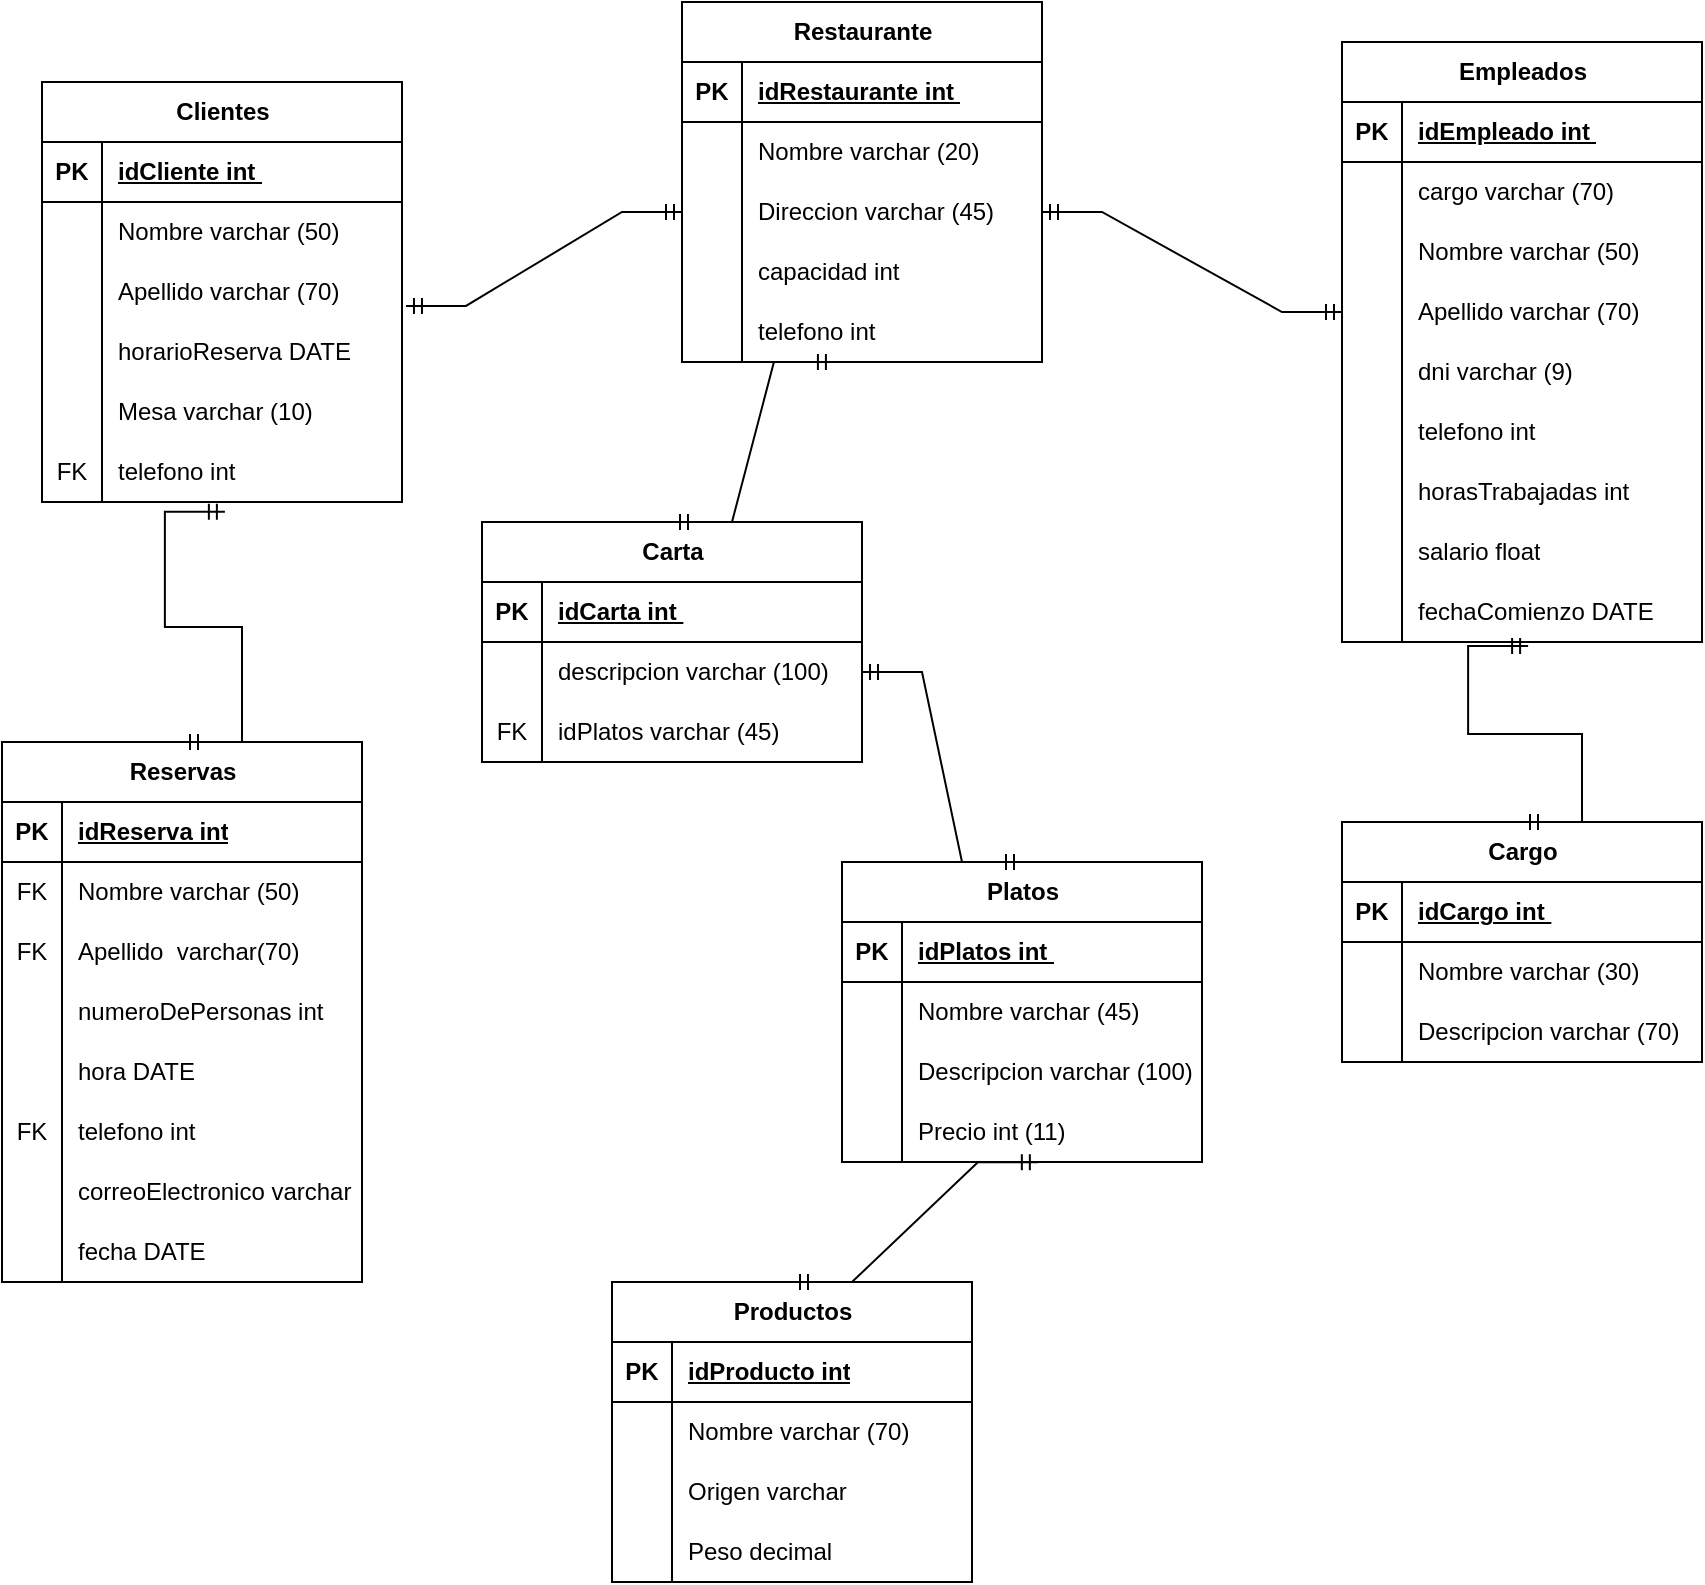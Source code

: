 <mxfile version="23.0.1" type="google">
  <diagram id="R2lEEEUBdFMjLlhIrx00" name="Page-1">
    <mxGraphModel grid="1" page="1" gridSize="10" guides="1" tooltips="1" connect="1" arrows="1" fold="1" pageScale="1" pageWidth="850" pageHeight="1100" math="0" shadow="0" extFonts="Permanent Marker^https://fonts.googleapis.com/css?family=Permanent+Marker">
      <root>
        <mxCell id="0" />
        <mxCell id="1" parent="0" />
        <mxCell id="8N1c4yktwvmHzB_Z6RVb-38" value="Clientes" style="shape=table;startSize=30;container=1;collapsible=1;childLayout=tableLayout;fixedRows=1;rowLines=0;fontStyle=1;align=center;resizeLast=1;html=1;verticalAlign=middle;spacingBottom=0;noLabel=0;expand=1;" vertex="1" parent="1">
          <mxGeometry x="50" y="50" width="180" height="210" as="geometry" />
        </mxCell>
        <mxCell id="8N1c4yktwvmHzB_Z6RVb-39" value="" style="shape=tableRow;horizontal=0;startSize=0;swimlaneHead=0;swimlaneBody=0;fillColor=none;collapsible=0;dropTarget=0;points=[[0,0.5],[1,0.5]];portConstraint=eastwest;top=0;left=0;right=0;bottom=1;" vertex="1" parent="8N1c4yktwvmHzB_Z6RVb-38">
          <mxGeometry y="30" width="180" height="30" as="geometry" />
        </mxCell>
        <mxCell id="8N1c4yktwvmHzB_Z6RVb-40" value="PK" style="shape=partialRectangle;connectable=0;fillColor=none;top=0;left=0;bottom=0;right=0;fontStyle=1;overflow=hidden;whiteSpace=wrap;html=1;" vertex="1" parent="8N1c4yktwvmHzB_Z6RVb-39">
          <mxGeometry width="30" height="30" as="geometry">
            <mxRectangle width="30" height="30" as="alternateBounds" />
          </mxGeometry>
        </mxCell>
        <mxCell id="8N1c4yktwvmHzB_Z6RVb-41" value="idCliente int&amp;nbsp;" style="shape=partialRectangle;connectable=0;fillColor=none;top=0;left=0;bottom=0;right=0;align=left;spacingLeft=6;fontStyle=5;overflow=hidden;whiteSpace=wrap;html=1;" vertex="1" parent="8N1c4yktwvmHzB_Z6RVb-39">
          <mxGeometry x="30" width="150" height="30" as="geometry">
            <mxRectangle width="150" height="30" as="alternateBounds" />
          </mxGeometry>
        </mxCell>
        <mxCell id="8N1c4yktwvmHzB_Z6RVb-42" value="" style="shape=tableRow;horizontal=0;startSize=0;swimlaneHead=0;swimlaneBody=0;fillColor=none;collapsible=0;dropTarget=0;points=[[0,0.5],[1,0.5]];portConstraint=eastwest;top=0;left=0;right=0;bottom=0;" vertex="1" parent="8N1c4yktwvmHzB_Z6RVb-38">
          <mxGeometry y="60" width="180" height="30" as="geometry" />
        </mxCell>
        <mxCell id="8N1c4yktwvmHzB_Z6RVb-43" value="" style="shape=partialRectangle;connectable=0;fillColor=none;top=0;left=0;bottom=0;right=0;editable=1;overflow=hidden;whiteSpace=wrap;html=1;" vertex="1" parent="8N1c4yktwvmHzB_Z6RVb-42">
          <mxGeometry width="30" height="30" as="geometry">
            <mxRectangle width="30" height="30" as="alternateBounds" />
          </mxGeometry>
        </mxCell>
        <mxCell id="8N1c4yktwvmHzB_Z6RVb-44" value="Nombre varchar (50)" style="shape=partialRectangle;connectable=0;fillColor=none;top=0;left=0;bottom=0;right=0;align=left;spacingLeft=6;overflow=hidden;whiteSpace=wrap;html=1;" vertex="1" parent="8N1c4yktwvmHzB_Z6RVb-42">
          <mxGeometry x="30" width="150" height="30" as="geometry">
            <mxRectangle width="150" height="30" as="alternateBounds" />
          </mxGeometry>
        </mxCell>
        <mxCell id="8N1c4yktwvmHzB_Z6RVb-45" value="" style="shape=tableRow;horizontal=0;startSize=0;swimlaneHead=0;swimlaneBody=0;fillColor=none;collapsible=0;dropTarget=0;points=[[0,0.5],[1,0.5]];portConstraint=eastwest;top=0;left=0;right=0;bottom=0;" vertex="1" parent="8N1c4yktwvmHzB_Z6RVb-38">
          <mxGeometry y="90" width="180" height="30" as="geometry" />
        </mxCell>
        <mxCell id="8N1c4yktwvmHzB_Z6RVb-46" value="" style="shape=partialRectangle;connectable=0;fillColor=none;top=0;left=0;bottom=0;right=0;editable=1;overflow=hidden;whiteSpace=wrap;html=1;" vertex="1" parent="8N1c4yktwvmHzB_Z6RVb-45">
          <mxGeometry width="30" height="30" as="geometry">
            <mxRectangle width="30" height="30" as="alternateBounds" />
          </mxGeometry>
        </mxCell>
        <mxCell id="8N1c4yktwvmHzB_Z6RVb-47" value="Apellido varchar (70)" style="shape=partialRectangle;connectable=0;fillColor=none;top=0;left=0;bottom=0;right=0;align=left;spacingLeft=6;overflow=hidden;whiteSpace=wrap;html=1;" vertex="1" parent="8N1c4yktwvmHzB_Z6RVb-45">
          <mxGeometry x="30" width="150" height="30" as="geometry">
            <mxRectangle width="150" height="30" as="alternateBounds" />
          </mxGeometry>
        </mxCell>
        <mxCell id="8N1c4yktwvmHzB_Z6RVb-48" value="" style="shape=tableRow;horizontal=0;startSize=0;swimlaneHead=0;swimlaneBody=0;fillColor=none;collapsible=0;dropTarget=0;points=[[0,0.5],[1,0.5]];portConstraint=eastwest;top=0;left=0;right=0;bottom=0;" vertex="1" parent="8N1c4yktwvmHzB_Z6RVb-38">
          <mxGeometry y="120" width="180" height="30" as="geometry" />
        </mxCell>
        <mxCell id="8N1c4yktwvmHzB_Z6RVb-49" value="" style="shape=partialRectangle;connectable=0;fillColor=none;top=0;left=0;bottom=0;right=0;editable=1;overflow=hidden;whiteSpace=wrap;html=1;" vertex="1" parent="8N1c4yktwvmHzB_Z6RVb-48">
          <mxGeometry width="30" height="30" as="geometry">
            <mxRectangle width="30" height="30" as="alternateBounds" />
          </mxGeometry>
        </mxCell>
        <mxCell id="8N1c4yktwvmHzB_Z6RVb-50" value="horarioReserva DATE" style="shape=partialRectangle;connectable=0;fillColor=none;top=0;left=0;bottom=0;right=0;align=left;spacingLeft=6;overflow=hidden;whiteSpace=wrap;html=1;" vertex="1" parent="8N1c4yktwvmHzB_Z6RVb-48">
          <mxGeometry x="30" width="150" height="30" as="geometry">
            <mxRectangle width="150" height="30" as="alternateBounds" />
          </mxGeometry>
        </mxCell>
        <mxCell id="8N1c4yktwvmHzB_Z6RVb-66" style="shape=tableRow;horizontal=0;startSize=0;swimlaneHead=0;swimlaneBody=0;fillColor=none;collapsible=0;dropTarget=0;points=[[0,0.5],[1,0.5]];portConstraint=eastwest;top=0;left=0;right=0;bottom=0;" vertex="1" parent="8N1c4yktwvmHzB_Z6RVb-38">
          <mxGeometry y="150" width="180" height="30" as="geometry" />
        </mxCell>
        <mxCell id="8N1c4yktwvmHzB_Z6RVb-67" style="shape=partialRectangle;connectable=0;fillColor=none;top=0;left=0;bottom=0;right=0;editable=1;overflow=hidden;whiteSpace=wrap;html=1;" vertex="1" parent="8N1c4yktwvmHzB_Z6RVb-66">
          <mxGeometry width="30" height="30" as="geometry">
            <mxRectangle width="30" height="30" as="alternateBounds" />
          </mxGeometry>
        </mxCell>
        <mxCell id="8N1c4yktwvmHzB_Z6RVb-68" value="Mesa varchar (10)" style="shape=partialRectangle;connectable=0;fillColor=none;top=0;left=0;bottom=0;right=0;align=left;spacingLeft=6;overflow=hidden;whiteSpace=wrap;html=1;" vertex="1" parent="8N1c4yktwvmHzB_Z6RVb-66">
          <mxGeometry x="30" width="150" height="30" as="geometry">
            <mxRectangle width="150" height="30" as="alternateBounds" />
          </mxGeometry>
        </mxCell>
        <mxCell id="q3j_Cx3OYOqQViEcY8_P-42" style="shape=tableRow;horizontal=0;startSize=0;swimlaneHead=0;swimlaneBody=0;fillColor=none;collapsible=0;dropTarget=0;points=[[0,0.5],[1,0.5]];portConstraint=eastwest;top=0;left=0;right=0;bottom=0;" vertex="1" parent="8N1c4yktwvmHzB_Z6RVb-38">
          <mxGeometry y="180" width="180" height="30" as="geometry" />
        </mxCell>
        <mxCell id="q3j_Cx3OYOqQViEcY8_P-43" value="FK" style="shape=partialRectangle;connectable=0;fillColor=none;top=0;left=0;bottom=0;right=0;editable=1;overflow=hidden;whiteSpace=wrap;html=1;" vertex="1" parent="q3j_Cx3OYOqQViEcY8_P-42">
          <mxGeometry width="30" height="30" as="geometry">
            <mxRectangle width="30" height="30" as="alternateBounds" />
          </mxGeometry>
        </mxCell>
        <mxCell id="q3j_Cx3OYOqQViEcY8_P-44" value="telefono int" style="shape=partialRectangle;connectable=0;fillColor=none;top=0;left=0;bottom=0;right=0;align=left;spacingLeft=6;overflow=hidden;whiteSpace=wrap;html=1;" vertex="1" parent="q3j_Cx3OYOqQViEcY8_P-42">
          <mxGeometry x="30" width="150" height="30" as="geometry">
            <mxRectangle width="150" height="30" as="alternateBounds" />
          </mxGeometry>
        </mxCell>
        <mxCell id="8N1c4yktwvmHzB_Z6RVb-72" value="Empleados" style="shape=table;startSize=30;container=1;collapsible=1;childLayout=tableLayout;fixedRows=1;rowLines=0;fontStyle=1;align=center;resizeLast=1;html=1;" vertex="1" parent="1">
          <mxGeometry x="700" y="30" width="180" height="300" as="geometry" />
        </mxCell>
        <mxCell id="8N1c4yktwvmHzB_Z6RVb-73" value="" style="shape=tableRow;horizontal=0;startSize=0;swimlaneHead=0;swimlaneBody=0;fillColor=none;collapsible=0;dropTarget=0;points=[[0,0.5],[1,0.5]];portConstraint=eastwest;top=0;left=0;right=0;bottom=1;" vertex="1" parent="8N1c4yktwvmHzB_Z6RVb-72">
          <mxGeometry y="30" width="180" height="30" as="geometry" />
        </mxCell>
        <mxCell id="8N1c4yktwvmHzB_Z6RVb-74" value="PK" style="shape=partialRectangle;connectable=0;fillColor=none;top=0;left=0;bottom=0;right=0;fontStyle=1;overflow=hidden;whiteSpace=wrap;html=1;" vertex="1" parent="8N1c4yktwvmHzB_Z6RVb-73">
          <mxGeometry width="30" height="30" as="geometry">
            <mxRectangle width="30" height="30" as="alternateBounds" />
          </mxGeometry>
        </mxCell>
        <mxCell id="8N1c4yktwvmHzB_Z6RVb-75" value="idEmpleado int&amp;nbsp;" style="shape=partialRectangle;connectable=0;fillColor=none;top=0;left=0;bottom=0;right=0;align=left;spacingLeft=6;fontStyle=5;overflow=hidden;whiteSpace=wrap;html=1;" vertex="1" parent="8N1c4yktwvmHzB_Z6RVb-73">
          <mxGeometry x="30" width="150" height="30" as="geometry">
            <mxRectangle width="150" height="30" as="alternateBounds" />
          </mxGeometry>
        </mxCell>
        <mxCell id="8N1c4yktwvmHzB_Z6RVb-76" value="" style="shape=tableRow;horizontal=0;startSize=0;swimlaneHead=0;swimlaneBody=0;fillColor=none;collapsible=0;dropTarget=0;points=[[0,0.5],[1,0.5]];portConstraint=eastwest;top=0;left=0;right=0;bottom=0;" vertex="1" parent="8N1c4yktwvmHzB_Z6RVb-72">
          <mxGeometry y="60" width="180" height="30" as="geometry" />
        </mxCell>
        <mxCell id="8N1c4yktwvmHzB_Z6RVb-77" value="" style="shape=partialRectangle;connectable=0;fillColor=none;top=0;left=0;bottom=0;right=0;editable=1;overflow=hidden;whiteSpace=wrap;html=1;" vertex="1" parent="8N1c4yktwvmHzB_Z6RVb-76">
          <mxGeometry width="30" height="30" as="geometry">
            <mxRectangle width="30" height="30" as="alternateBounds" />
          </mxGeometry>
        </mxCell>
        <mxCell id="8N1c4yktwvmHzB_Z6RVb-78" value="cargo varchar (70)&lt;span id=&quot;docs-internal-guid-7266e5ee-7fff-38ac-86e5-36cec888fdfe&quot;&gt;&lt;/span&gt;&lt;span id=&quot;docs-internal-guid-7266e5ee-7fff-38ac-86e5-36cec888fdfe&quot;&gt;&lt;/span&gt;&lt;span id=&quot;docs-internal-guid-7266e5ee-7fff-38ac-86e5-36cec888fdfe&quot;&gt;&lt;/span&gt;" style="shape=partialRectangle;connectable=0;fillColor=none;top=0;left=0;bottom=0;right=0;align=left;spacingLeft=6;overflow=hidden;whiteSpace=wrap;html=1;" vertex="1" parent="8N1c4yktwvmHzB_Z6RVb-76">
          <mxGeometry x="30" width="150" height="30" as="geometry">
            <mxRectangle width="150" height="30" as="alternateBounds" />
          </mxGeometry>
        </mxCell>
        <mxCell id="8N1c4yktwvmHzB_Z6RVb-79" value="" style="shape=tableRow;horizontal=0;startSize=0;swimlaneHead=0;swimlaneBody=0;fillColor=none;collapsible=0;dropTarget=0;points=[[0,0.5],[1,0.5]];portConstraint=eastwest;top=0;left=0;right=0;bottom=0;" vertex="1" parent="8N1c4yktwvmHzB_Z6RVb-72">
          <mxGeometry y="90" width="180" height="30" as="geometry" />
        </mxCell>
        <mxCell id="8N1c4yktwvmHzB_Z6RVb-80" value="" style="shape=partialRectangle;connectable=0;fillColor=none;top=0;left=0;bottom=0;right=0;editable=1;overflow=hidden;whiteSpace=wrap;html=1;" vertex="1" parent="8N1c4yktwvmHzB_Z6RVb-79">
          <mxGeometry width="30" height="30" as="geometry">
            <mxRectangle width="30" height="30" as="alternateBounds" />
          </mxGeometry>
        </mxCell>
        <mxCell id="8N1c4yktwvmHzB_Z6RVb-81" value="Nombre varchar (50)" style="shape=partialRectangle;connectable=0;fillColor=none;top=0;left=0;bottom=0;right=0;align=left;spacingLeft=6;overflow=hidden;whiteSpace=wrap;html=1;" vertex="1" parent="8N1c4yktwvmHzB_Z6RVb-79">
          <mxGeometry x="30" width="150" height="30" as="geometry">
            <mxRectangle width="150" height="30" as="alternateBounds" />
          </mxGeometry>
        </mxCell>
        <mxCell id="8N1c4yktwvmHzB_Z6RVb-82" value="" style="shape=tableRow;horizontal=0;startSize=0;swimlaneHead=0;swimlaneBody=0;fillColor=none;collapsible=0;dropTarget=0;points=[[0,0.5],[1,0.5]];portConstraint=eastwest;top=0;left=0;right=0;bottom=0;" vertex="1" parent="8N1c4yktwvmHzB_Z6RVb-72">
          <mxGeometry y="120" width="180" height="30" as="geometry" />
        </mxCell>
        <mxCell id="8N1c4yktwvmHzB_Z6RVb-83" value="" style="shape=partialRectangle;connectable=0;fillColor=none;top=0;left=0;bottom=0;right=0;editable=1;overflow=hidden;whiteSpace=wrap;html=1;" vertex="1" parent="8N1c4yktwvmHzB_Z6RVb-82">
          <mxGeometry width="30" height="30" as="geometry">
            <mxRectangle width="30" height="30" as="alternateBounds" />
          </mxGeometry>
        </mxCell>
        <mxCell id="8N1c4yktwvmHzB_Z6RVb-84" value="Apellido varchar (70)" style="shape=partialRectangle;connectable=0;fillColor=none;top=0;left=0;bottom=0;right=0;align=left;spacingLeft=6;overflow=hidden;whiteSpace=wrap;html=1;" vertex="1" parent="8N1c4yktwvmHzB_Z6RVb-82">
          <mxGeometry x="30" width="150" height="30" as="geometry">
            <mxRectangle width="150" height="30" as="alternateBounds" />
          </mxGeometry>
        </mxCell>
        <mxCell id="8N1c4yktwvmHzB_Z6RVb-91" style="shape=tableRow;horizontal=0;startSize=0;swimlaneHead=0;swimlaneBody=0;fillColor=none;collapsible=0;dropTarget=0;points=[[0,0.5],[1,0.5]];portConstraint=eastwest;top=0;left=0;right=0;bottom=0;" vertex="1" parent="8N1c4yktwvmHzB_Z6RVb-72">
          <mxGeometry y="150" width="180" height="30" as="geometry" />
        </mxCell>
        <mxCell id="8N1c4yktwvmHzB_Z6RVb-92" style="shape=partialRectangle;connectable=0;fillColor=none;top=0;left=0;bottom=0;right=0;editable=1;overflow=hidden;whiteSpace=wrap;html=1;" vertex="1" parent="8N1c4yktwvmHzB_Z6RVb-91">
          <mxGeometry width="30" height="30" as="geometry">
            <mxRectangle width="30" height="30" as="alternateBounds" />
          </mxGeometry>
        </mxCell>
        <mxCell id="8N1c4yktwvmHzB_Z6RVb-93" value="dni varchar (9)" style="shape=partialRectangle;connectable=0;fillColor=none;top=0;left=0;bottom=0;right=0;align=left;spacingLeft=6;overflow=hidden;whiteSpace=wrap;html=1;" vertex="1" parent="8N1c4yktwvmHzB_Z6RVb-91">
          <mxGeometry x="30" width="150" height="30" as="geometry">
            <mxRectangle width="150" height="30" as="alternateBounds" />
          </mxGeometry>
        </mxCell>
        <mxCell id="8N1c4yktwvmHzB_Z6RVb-88" style="shape=tableRow;horizontal=0;startSize=0;swimlaneHead=0;swimlaneBody=0;fillColor=none;collapsible=0;dropTarget=0;points=[[0,0.5],[1,0.5]];portConstraint=eastwest;top=0;left=0;right=0;bottom=0;" vertex="1" parent="8N1c4yktwvmHzB_Z6RVb-72">
          <mxGeometry y="180" width="180" height="30" as="geometry" />
        </mxCell>
        <mxCell id="8N1c4yktwvmHzB_Z6RVb-89" style="shape=partialRectangle;connectable=0;fillColor=none;top=0;left=0;bottom=0;right=0;editable=1;overflow=hidden;whiteSpace=wrap;html=1;" vertex="1" parent="8N1c4yktwvmHzB_Z6RVb-88">
          <mxGeometry width="30" height="30" as="geometry">
            <mxRectangle width="30" height="30" as="alternateBounds" />
          </mxGeometry>
        </mxCell>
        <mxCell id="8N1c4yktwvmHzB_Z6RVb-90" value="telefono int" style="shape=partialRectangle;connectable=0;fillColor=none;top=0;left=0;bottom=0;right=0;align=left;spacingLeft=6;overflow=hidden;whiteSpace=wrap;html=1;" vertex="1" parent="8N1c4yktwvmHzB_Z6RVb-88">
          <mxGeometry x="30" width="150" height="30" as="geometry">
            <mxRectangle width="150" height="30" as="alternateBounds" />
          </mxGeometry>
        </mxCell>
        <mxCell id="8N1c4yktwvmHzB_Z6RVb-85" style="shape=tableRow;horizontal=0;startSize=0;swimlaneHead=0;swimlaneBody=0;fillColor=none;collapsible=0;dropTarget=0;points=[[0,0.5],[1,0.5]];portConstraint=eastwest;top=0;left=0;right=0;bottom=0;" vertex="1" parent="8N1c4yktwvmHzB_Z6RVb-72">
          <mxGeometry y="210" width="180" height="30" as="geometry" />
        </mxCell>
        <mxCell id="8N1c4yktwvmHzB_Z6RVb-86" style="shape=partialRectangle;connectable=0;fillColor=none;top=0;left=0;bottom=0;right=0;editable=1;overflow=hidden;whiteSpace=wrap;html=1;" vertex="1" parent="8N1c4yktwvmHzB_Z6RVb-85">
          <mxGeometry width="30" height="30" as="geometry">
            <mxRectangle width="30" height="30" as="alternateBounds" />
          </mxGeometry>
        </mxCell>
        <mxCell id="8N1c4yktwvmHzB_Z6RVb-87" value="horasTrabajadas int" style="shape=partialRectangle;connectable=0;fillColor=none;top=0;left=0;bottom=0;right=0;align=left;spacingLeft=6;overflow=hidden;whiteSpace=wrap;html=1;" vertex="1" parent="8N1c4yktwvmHzB_Z6RVb-85">
          <mxGeometry x="30" width="150" height="30" as="geometry">
            <mxRectangle width="150" height="30" as="alternateBounds" />
          </mxGeometry>
        </mxCell>
        <mxCell id="8N1c4yktwvmHzB_Z6RVb-100" style="shape=tableRow;horizontal=0;startSize=0;swimlaneHead=0;swimlaneBody=0;fillColor=none;collapsible=0;dropTarget=0;points=[[0,0.5],[1,0.5]];portConstraint=eastwest;top=0;left=0;right=0;bottom=0;" vertex="1" parent="8N1c4yktwvmHzB_Z6RVb-72">
          <mxGeometry y="240" width="180" height="30" as="geometry" />
        </mxCell>
        <mxCell id="8N1c4yktwvmHzB_Z6RVb-101" style="shape=partialRectangle;connectable=0;fillColor=none;top=0;left=0;bottom=0;right=0;editable=1;overflow=hidden;whiteSpace=wrap;html=1;" vertex="1" parent="8N1c4yktwvmHzB_Z6RVb-100">
          <mxGeometry width="30" height="30" as="geometry">
            <mxRectangle width="30" height="30" as="alternateBounds" />
          </mxGeometry>
        </mxCell>
        <mxCell id="8N1c4yktwvmHzB_Z6RVb-102" value="salario float" style="shape=partialRectangle;connectable=0;fillColor=none;top=0;left=0;bottom=0;right=0;align=left;spacingLeft=6;overflow=hidden;whiteSpace=wrap;html=1;" vertex="1" parent="8N1c4yktwvmHzB_Z6RVb-100">
          <mxGeometry x="30" width="150" height="30" as="geometry">
            <mxRectangle width="150" height="30" as="alternateBounds" />
          </mxGeometry>
        </mxCell>
        <mxCell id="8N1c4yktwvmHzB_Z6RVb-97" style="shape=tableRow;horizontal=0;startSize=0;swimlaneHead=0;swimlaneBody=0;fillColor=none;collapsible=0;dropTarget=0;points=[[0,0.5],[1,0.5]];portConstraint=eastwest;top=0;left=0;right=0;bottom=0;" vertex="1" parent="8N1c4yktwvmHzB_Z6RVb-72">
          <mxGeometry y="270" width="180" height="30" as="geometry" />
        </mxCell>
        <mxCell id="8N1c4yktwvmHzB_Z6RVb-98" style="shape=partialRectangle;connectable=0;fillColor=none;top=0;left=0;bottom=0;right=0;editable=1;overflow=hidden;whiteSpace=wrap;html=1;" vertex="1" parent="8N1c4yktwvmHzB_Z6RVb-97">
          <mxGeometry width="30" height="30" as="geometry">
            <mxRectangle width="30" height="30" as="alternateBounds" />
          </mxGeometry>
        </mxCell>
        <mxCell id="8N1c4yktwvmHzB_Z6RVb-99" value="fechaComienzo DATE" style="shape=partialRectangle;connectable=0;fillColor=none;top=0;left=0;bottom=0;right=0;align=left;spacingLeft=6;overflow=hidden;whiteSpace=wrap;html=1;" vertex="1" parent="8N1c4yktwvmHzB_Z6RVb-97">
          <mxGeometry x="30" width="150" height="30" as="geometry">
            <mxRectangle width="150" height="30" as="alternateBounds" />
          </mxGeometry>
        </mxCell>
        <mxCell id="8N1c4yktwvmHzB_Z6RVb-103" value="Restaurante" style="shape=table;startSize=30;container=1;collapsible=1;childLayout=tableLayout;fixedRows=1;rowLines=0;fontStyle=1;align=center;resizeLast=1;html=1;" vertex="1" parent="1">
          <mxGeometry x="370" y="10" width="180" height="180" as="geometry" />
        </mxCell>
        <mxCell id="8N1c4yktwvmHzB_Z6RVb-104" value="" style="shape=tableRow;horizontal=0;startSize=0;swimlaneHead=0;swimlaneBody=0;fillColor=none;collapsible=0;dropTarget=0;points=[[0,0.5],[1,0.5]];portConstraint=eastwest;top=0;left=0;right=0;bottom=1;" vertex="1" parent="8N1c4yktwvmHzB_Z6RVb-103">
          <mxGeometry y="30" width="180" height="30" as="geometry" />
        </mxCell>
        <mxCell id="8N1c4yktwvmHzB_Z6RVb-105" value="PK" style="shape=partialRectangle;connectable=0;fillColor=none;top=0;left=0;bottom=0;right=0;fontStyle=1;overflow=hidden;whiteSpace=wrap;html=1;" vertex="1" parent="8N1c4yktwvmHzB_Z6RVb-104">
          <mxGeometry width="30" height="30" as="geometry">
            <mxRectangle width="30" height="30" as="alternateBounds" />
          </mxGeometry>
        </mxCell>
        <mxCell id="8N1c4yktwvmHzB_Z6RVb-106" value="idRestaurante int&amp;nbsp;" style="shape=partialRectangle;connectable=0;fillColor=none;top=0;left=0;bottom=0;right=0;align=left;spacingLeft=6;fontStyle=5;overflow=hidden;whiteSpace=wrap;html=1;" vertex="1" parent="8N1c4yktwvmHzB_Z6RVb-104">
          <mxGeometry x="30" width="150" height="30" as="geometry">
            <mxRectangle width="150" height="30" as="alternateBounds" />
          </mxGeometry>
        </mxCell>
        <mxCell id="8N1c4yktwvmHzB_Z6RVb-107" value="" style="shape=tableRow;horizontal=0;startSize=0;swimlaneHead=0;swimlaneBody=0;fillColor=none;collapsible=0;dropTarget=0;points=[[0,0.5],[1,0.5]];portConstraint=eastwest;top=0;left=0;right=0;bottom=0;" vertex="1" parent="8N1c4yktwvmHzB_Z6RVb-103">
          <mxGeometry y="60" width="180" height="30" as="geometry" />
        </mxCell>
        <mxCell id="8N1c4yktwvmHzB_Z6RVb-108" value="" style="shape=partialRectangle;connectable=0;fillColor=none;top=0;left=0;bottom=0;right=0;editable=1;overflow=hidden;whiteSpace=wrap;html=1;" vertex="1" parent="8N1c4yktwvmHzB_Z6RVb-107">
          <mxGeometry width="30" height="30" as="geometry">
            <mxRectangle width="30" height="30" as="alternateBounds" />
          </mxGeometry>
        </mxCell>
        <mxCell id="8N1c4yktwvmHzB_Z6RVb-109" value="Nombre varchar (20)" style="shape=partialRectangle;connectable=0;fillColor=none;top=0;left=0;bottom=0;right=0;align=left;spacingLeft=6;overflow=hidden;whiteSpace=wrap;html=1;" vertex="1" parent="8N1c4yktwvmHzB_Z6RVb-107">
          <mxGeometry x="30" width="150" height="30" as="geometry">
            <mxRectangle width="150" height="30" as="alternateBounds" />
          </mxGeometry>
        </mxCell>
        <mxCell id="8N1c4yktwvmHzB_Z6RVb-110" value="" style="shape=tableRow;horizontal=0;startSize=0;swimlaneHead=0;swimlaneBody=0;fillColor=none;collapsible=0;dropTarget=0;points=[[0,0.5],[1,0.5]];portConstraint=eastwest;top=0;left=0;right=0;bottom=0;" vertex="1" parent="8N1c4yktwvmHzB_Z6RVb-103">
          <mxGeometry y="90" width="180" height="30" as="geometry" />
        </mxCell>
        <mxCell id="8N1c4yktwvmHzB_Z6RVb-111" value="" style="shape=partialRectangle;connectable=0;fillColor=none;top=0;left=0;bottom=0;right=0;editable=1;overflow=hidden;whiteSpace=wrap;html=1;" vertex="1" parent="8N1c4yktwvmHzB_Z6RVb-110">
          <mxGeometry width="30" height="30" as="geometry">
            <mxRectangle width="30" height="30" as="alternateBounds" />
          </mxGeometry>
        </mxCell>
        <mxCell id="8N1c4yktwvmHzB_Z6RVb-112" value="Direccion varchar (45)" style="shape=partialRectangle;connectable=0;fillColor=none;top=0;left=0;bottom=0;right=0;align=left;spacingLeft=6;overflow=hidden;whiteSpace=wrap;html=1;" vertex="1" parent="8N1c4yktwvmHzB_Z6RVb-110">
          <mxGeometry x="30" width="150" height="30" as="geometry">
            <mxRectangle width="150" height="30" as="alternateBounds" />
          </mxGeometry>
        </mxCell>
        <mxCell id="8N1c4yktwvmHzB_Z6RVb-113" value="" style="shape=tableRow;horizontal=0;startSize=0;swimlaneHead=0;swimlaneBody=0;fillColor=none;collapsible=0;dropTarget=0;points=[[0,0.5],[1,0.5]];portConstraint=eastwest;top=0;left=0;right=0;bottom=0;" vertex="1" parent="8N1c4yktwvmHzB_Z6RVb-103">
          <mxGeometry y="120" width="180" height="30" as="geometry" />
        </mxCell>
        <mxCell id="8N1c4yktwvmHzB_Z6RVb-114" value="" style="shape=partialRectangle;connectable=0;fillColor=none;top=0;left=0;bottom=0;right=0;editable=1;overflow=hidden;whiteSpace=wrap;html=1;" vertex="1" parent="8N1c4yktwvmHzB_Z6RVb-113">
          <mxGeometry width="30" height="30" as="geometry">
            <mxRectangle width="30" height="30" as="alternateBounds" />
          </mxGeometry>
        </mxCell>
        <mxCell id="8N1c4yktwvmHzB_Z6RVb-115" value="capacidad int" style="shape=partialRectangle;connectable=0;fillColor=none;top=0;left=0;bottom=0;right=0;align=left;spacingLeft=6;overflow=hidden;whiteSpace=wrap;html=1;" vertex="1" parent="8N1c4yktwvmHzB_Z6RVb-113">
          <mxGeometry x="30" width="150" height="30" as="geometry">
            <mxRectangle width="150" height="30" as="alternateBounds" />
          </mxGeometry>
        </mxCell>
        <mxCell id="8N1c4yktwvmHzB_Z6RVb-116" style="shape=tableRow;horizontal=0;startSize=0;swimlaneHead=0;swimlaneBody=0;fillColor=none;collapsible=0;dropTarget=0;points=[[0,0.5],[1,0.5]];portConstraint=eastwest;top=0;left=0;right=0;bottom=0;" vertex="1" parent="8N1c4yktwvmHzB_Z6RVb-103">
          <mxGeometry y="150" width="180" height="30" as="geometry" />
        </mxCell>
        <mxCell id="8N1c4yktwvmHzB_Z6RVb-117" style="shape=partialRectangle;connectable=0;fillColor=none;top=0;left=0;bottom=0;right=0;editable=1;overflow=hidden;whiteSpace=wrap;html=1;" vertex="1" parent="8N1c4yktwvmHzB_Z6RVb-116">
          <mxGeometry width="30" height="30" as="geometry">
            <mxRectangle width="30" height="30" as="alternateBounds" />
          </mxGeometry>
        </mxCell>
        <mxCell id="8N1c4yktwvmHzB_Z6RVb-118" value="telefono int" style="shape=partialRectangle;connectable=0;fillColor=none;top=0;left=0;bottom=0;right=0;align=left;spacingLeft=6;overflow=hidden;whiteSpace=wrap;html=1;" vertex="1" parent="8N1c4yktwvmHzB_Z6RVb-116">
          <mxGeometry x="30" width="150" height="30" as="geometry">
            <mxRectangle width="150" height="30" as="alternateBounds" />
          </mxGeometry>
        </mxCell>
        <mxCell id="8N1c4yktwvmHzB_Z6RVb-119" value="Cargo" style="shape=table;startSize=30;container=1;collapsible=1;childLayout=tableLayout;fixedRows=1;rowLines=0;fontStyle=1;align=center;resizeLast=1;html=1;" vertex="1" parent="1">
          <mxGeometry x="700" y="420" width="180" height="120" as="geometry" />
        </mxCell>
        <mxCell id="8N1c4yktwvmHzB_Z6RVb-120" value="" style="shape=tableRow;horizontal=0;startSize=0;swimlaneHead=0;swimlaneBody=0;fillColor=none;collapsible=0;dropTarget=0;points=[[0,0.5],[1,0.5]];portConstraint=eastwest;top=0;left=0;right=0;bottom=1;" vertex="1" parent="8N1c4yktwvmHzB_Z6RVb-119">
          <mxGeometry y="30" width="180" height="30" as="geometry" />
        </mxCell>
        <mxCell id="8N1c4yktwvmHzB_Z6RVb-121" value="PK" style="shape=partialRectangle;connectable=0;fillColor=none;top=0;left=0;bottom=0;right=0;fontStyle=1;overflow=hidden;whiteSpace=wrap;html=1;" vertex="1" parent="8N1c4yktwvmHzB_Z6RVb-120">
          <mxGeometry width="30" height="30" as="geometry">
            <mxRectangle width="30" height="30" as="alternateBounds" />
          </mxGeometry>
        </mxCell>
        <mxCell id="8N1c4yktwvmHzB_Z6RVb-122" value="idCargo int&amp;nbsp;" style="shape=partialRectangle;connectable=0;fillColor=none;top=0;left=0;bottom=0;right=0;align=left;spacingLeft=6;fontStyle=5;overflow=hidden;whiteSpace=wrap;html=1;" vertex="1" parent="8N1c4yktwvmHzB_Z6RVb-120">
          <mxGeometry x="30" width="150" height="30" as="geometry">
            <mxRectangle width="150" height="30" as="alternateBounds" />
          </mxGeometry>
        </mxCell>
        <mxCell id="8N1c4yktwvmHzB_Z6RVb-123" value="" style="shape=tableRow;horizontal=0;startSize=0;swimlaneHead=0;swimlaneBody=0;fillColor=none;collapsible=0;dropTarget=0;points=[[0,0.5],[1,0.5]];portConstraint=eastwest;top=0;left=0;right=0;bottom=0;" vertex="1" parent="8N1c4yktwvmHzB_Z6RVb-119">
          <mxGeometry y="60" width="180" height="30" as="geometry" />
        </mxCell>
        <mxCell id="8N1c4yktwvmHzB_Z6RVb-124" value="" style="shape=partialRectangle;connectable=0;fillColor=none;top=0;left=0;bottom=0;right=0;editable=1;overflow=hidden;whiteSpace=wrap;html=1;" vertex="1" parent="8N1c4yktwvmHzB_Z6RVb-123">
          <mxGeometry width="30" height="30" as="geometry">
            <mxRectangle width="30" height="30" as="alternateBounds" />
          </mxGeometry>
        </mxCell>
        <mxCell id="8N1c4yktwvmHzB_Z6RVb-125" value="Nombre varchar (30)" style="shape=partialRectangle;connectable=0;fillColor=none;top=0;left=0;bottom=0;right=0;align=left;spacingLeft=6;overflow=hidden;whiteSpace=wrap;html=1;" vertex="1" parent="8N1c4yktwvmHzB_Z6RVb-123">
          <mxGeometry x="30" width="150" height="30" as="geometry">
            <mxRectangle width="150" height="30" as="alternateBounds" />
          </mxGeometry>
        </mxCell>
        <mxCell id="8N1c4yktwvmHzB_Z6RVb-126" value="" style="shape=tableRow;horizontal=0;startSize=0;swimlaneHead=0;swimlaneBody=0;fillColor=none;collapsible=0;dropTarget=0;points=[[0,0.5],[1,0.5]];portConstraint=eastwest;top=0;left=0;right=0;bottom=0;" vertex="1" parent="8N1c4yktwvmHzB_Z6RVb-119">
          <mxGeometry y="90" width="180" height="30" as="geometry" />
        </mxCell>
        <mxCell id="8N1c4yktwvmHzB_Z6RVb-127" value="" style="shape=partialRectangle;connectable=0;fillColor=none;top=0;left=0;bottom=0;right=0;editable=1;overflow=hidden;whiteSpace=wrap;html=1;" vertex="1" parent="8N1c4yktwvmHzB_Z6RVb-126">
          <mxGeometry width="30" height="30" as="geometry">
            <mxRectangle width="30" height="30" as="alternateBounds" />
          </mxGeometry>
        </mxCell>
        <mxCell id="8N1c4yktwvmHzB_Z6RVb-128" value="Descripcion varchar (70)" style="shape=partialRectangle;connectable=0;fillColor=none;top=0;left=0;bottom=0;right=0;align=left;spacingLeft=6;overflow=hidden;whiteSpace=wrap;html=1;" vertex="1" parent="8N1c4yktwvmHzB_Z6RVb-126">
          <mxGeometry x="30" width="150" height="30" as="geometry">
            <mxRectangle width="150" height="30" as="alternateBounds" />
          </mxGeometry>
        </mxCell>
        <mxCell id="8N1c4yktwvmHzB_Z6RVb-132" value="Platos" style="shape=table;startSize=30;container=1;collapsible=1;childLayout=tableLayout;fixedRows=1;rowLines=0;fontStyle=1;align=center;resizeLast=1;html=1;" vertex="1" parent="1">
          <mxGeometry x="450" y="440" width="180" height="150" as="geometry" />
        </mxCell>
        <mxCell id="8N1c4yktwvmHzB_Z6RVb-133" value="" style="shape=tableRow;horizontal=0;startSize=0;swimlaneHead=0;swimlaneBody=0;fillColor=none;collapsible=0;dropTarget=0;points=[[0,0.5],[1,0.5]];portConstraint=eastwest;top=0;left=0;right=0;bottom=1;" vertex="1" parent="8N1c4yktwvmHzB_Z6RVb-132">
          <mxGeometry y="30" width="180" height="30" as="geometry" />
        </mxCell>
        <mxCell id="8N1c4yktwvmHzB_Z6RVb-134" value="PK" style="shape=partialRectangle;connectable=0;fillColor=none;top=0;left=0;bottom=0;right=0;fontStyle=1;overflow=hidden;whiteSpace=wrap;html=1;" vertex="1" parent="8N1c4yktwvmHzB_Z6RVb-133">
          <mxGeometry width="30" height="30" as="geometry">
            <mxRectangle width="30" height="30" as="alternateBounds" />
          </mxGeometry>
        </mxCell>
        <mxCell id="8N1c4yktwvmHzB_Z6RVb-135" value="idPlatos int&amp;nbsp;" style="shape=partialRectangle;connectable=0;fillColor=none;top=0;left=0;bottom=0;right=0;align=left;spacingLeft=6;fontStyle=5;overflow=hidden;whiteSpace=wrap;html=1;" vertex="1" parent="8N1c4yktwvmHzB_Z6RVb-133">
          <mxGeometry x="30" width="150" height="30" as="geometry">
            <mxRectangle width="150" height="30" as="alternateBounds" />
          </mxGeometry>
        </mxCell>
        <mxCell id="8N1c4yktwvmHzB_Z6RVb-136" value="" style="shape=tableRow;horizontal=0;startSize=0;swimlaneHead=0;swimlaneBody=0;fillColor=none;collapsible=0;dropTarget=0;points=[[0,0.5],[1,0.5]];portConstraint=eastwest;top=0;left=0;right=0;bottom=0;" vertex="1" parent="8N1c4yktwvmHzB_Z6RVb-132">
          <mxGeometry y="60" width="180" height="30" as="geometry" />
        </mxCell>
        <mxCell id="8N1c4yktwvmHzB_Z6RVb-137" value="" style="shape=partialRectangle;connectable=0;fillColor=none;top=0;left=0;bottom=0;right=0;editable=1;overflow=hidden;whiteSpace=wrap;html=1;" vertex="1" parent="8N1c4yktwvmHzB_Z6RVb-136">
          <mxGeometry width="30" height="30" as="geometry">
            <mxRectangle width="30" height="30" as="alternateBounds" />
          </mxGeometry>
        </mxCell>
        <mxCell id="8N1c4yktwvmHzB_Z6RVb-138" value="Nombre varchar (45)" style="shape=partialRectangle;connectable=0;fillColor=none;top=0;left=0;bottom=0;right=0;align=left;spacingLeft=6;overflow=hidden;whiteSpace=wrap;html=1;" vertex="1" parent="8N1c4yktwvmHzB_Z6RVb-136">
          <mxGeometry x="30" width="150" height="30" as="geometry">
            <mxRectangle width="150" height="30" as="alternateBounds" />
          </mxGeometry>
        </mxCell>
        <mxCell id="8N1c4yktwvmHzB_Z6RVb-139" value="" style="shape=tableRow;horizontal=0;startSize=0;swimlaneHead=0;swimlaneBody=0;fillColor=none;collapsible=0;dropTarget=0;points=[[0,0.5],[1,0.5]];portConstraint=eastwest;top=0;left=0;right=0;bottom=0;" vertex="1" parent="8N1c4yktwvmHzB_Z6RVb-132">
          <mxGeometry y="90" width="180" height="30" as="geometry" />
        </mxCell>
        <mxCell id="8N1c4yktwvmHzB_Z6RVb-140" value="" style="shape=partialRectangle;connectable=0;fillColor=none;top=0;left=0;bottom=0;right=0;editable=1;overflow=hidden;whiteSpace=wrap;html=1;" vertex="1" parent="8N1c4yktwvmHzB_Z6RVb-139">
          <mxGeometry width="30" height="30" as="geometry">
            <mxRectangle width="30" height="30" as="alternateBounds" />
          </mxGeometry>
        </mxCell>
        <mxCell id="8N1c4yktwvmHzB_Z6RVb-141" value="Descripcion varchar (100)" style="shape=partialRectangle;connectable=0;fillColor=none;top=0;left=0;bottom=0;right=0;align=left;spacingLeft=6;overflow=hidden;whiteSpace=wrap;html=1;" vertex="1" parent="8N1c4yktwvmHzB_Z6RVb-139">
          <mxGeometry x="30" width="150" height="30" as="geometry">
            <mxRectangle width="150" height="30" as="alternateBounds" />
          </mxGeometry>
        </mxCell>
        <mxCell id="8N1c4yktwvmHzB_Z6RVb-142" value="" style="shape=tableRow;horizontal=0;startSize=0;swimlaneHead=0;swimlaneBody=0;fillColor=none;collapsible=0;dropTarget=0;points=[[0,0.5],[1,0.5]];portConstraint=eastwest;top=0;left=0;right=0;bottom=0;" vertex="1" parent="8N1c4yktwvmHzB_Z6RVb-132">
          <mxGeometry y="120" width="180" height="30" as="geometry" />
        </mxCell>
        <mxCell id="8N1c4yktwvmHzB_Z6RVb-143" value="" style="shape=partialRectangle;connectable=0;fillColor=none;top=0;left=0;bottom=0;right=0;editable=1;overflow=hidden;whiteSpace=wrap;html=1;" vertex="1" parent="8N1c4yktwvmHzB_Z6RVb-142">
          <mxGeometry width="30" height="30" as="geometry">
            <mxRectangle width="30" height="30" as="alternateBounds" />
          </mxGeometry>
        </mxCell>
        <mxCell id="8N1c4yktwvmHzB_Z6RVb-144" value="Precio int (11)" style="shape=partialRectangle;connectable=0;fillColor=none;top=0;left=0;bottom=0;right=0;align=left;spacingLeft=6;overflow=hidden;whiteSpace=wrap;html=1;" vertex="1" parent="8N1c4yktwvmHzB_Z6RVb-142">
          <mxGeometry x="30" width="150" height="30" as="geometry">
            <mxRectangle width="150" height="30" as="alternateBounds" />
          </mxGeometry>
        </mxCell>
        <mxCell id="8N1c4yktwvmHzB_Z6RVb-145" value="Carta" style="shape=table;startSize=30;container=1;collapsible=1;childLayout=tableLayout;fixedRows=1;rowLines=0;fontStyle=1;align=center;resizeLast=1;html=1;" vertex="1" parent="1">
          <mxGeometry x="270" y="270" width="190" height="120" as="geometry" />
        </mxCell>
        <mxCell id="8N1c4yktwvmHzB_Z6RVb-146" value="" style="shape=tableRow;horizontal=0;startSize=0;swimlaneHead=0;swimlaneBody=0;fillColor=none;collapsible=0;dropTarget=0;points=[[0,0.5],[1,0.5]];portConstraint=eastwest;top=0;left=0;right=0;bottom=1;" vertex="1" parent="8N1c4yktwvmHzB_Z6RVb-145">
          <mxGeometry y="30" width="190" height="30" as="geometry" />
        </mxCell>
        <mxCell id="8N1c4yktwvmHzB_Z6RVb-147" value="PK" style="shape=partialRectangle;connectable=0;fillColor=none;top=0;left=0;bottom=0;right=0;fontStyle=1;overflow=hidden;whiteSpace=wrap;html=1;" vertex="1" parent="8N1c4yktwvmHzB_Z6RVb-146">
          <mxGeometry width="30" height="30" as="geometry">
            <mxRectangle width="30" height="30" as="alternateBounds" />
          </mxGeometry>
        </mxCell>
        <mxCell id="8N1c4yktwvmHzB_Z6RVb-148" value="idCarta int&amp;nbsp;" style="shape=partialRectangle;connectable=0;fillColor=none;top=0;left=0;bottom=0;right=0;align=left;spacingLeft=6;fontStyle=5;overflow=hidden;whiteSpace=wrap;html=1;" vertex="1" parent="8N1c4yktwvmHzB_Z6RVb-146">
          <mxGeometry x="30" width="160" height="30" as="geometry">
            <mxRectangle width="160" height="30" as="alternateBounds" />
          </mxGeometry>
        </mxCell>
        <mxCell id="8N1c4yktwvmHzB_Z6RVb-149" value="" style="shape=tableRow;horizontal=0;startSize=0;swimlaneHead=0;swimlaneBody=0;fillColor=none;collapsible=0;dropTarget=0;points=[[0,0.5],[1,0.5]];portConstraint=eastwest;top=0;left=0;right=0;bottom=0;" vertex="1" parent="8N1c4yktwvmHzB_Z6RVb-145">
          <mxGeometry y="60" width="190" height="30" as="geometry" />
        </mxCell>
        <mxCell id="8N1c4yktwvmHzB_Z6RVb-150" value="" style="shape=partialRectangle;connectable=0;fillColor=none;top=0;left=0;bottom=0;right=0;editable=1;overflow=hidden;whiteSpace=wrap;html=1;" vertex="1" parent="8N1c4yktwvmHzB_Z6RVb-149">
          <mxGeometry width="30" height="30" as="geometry">
            <mxRectangle width="30" height="30" as="alternateBounds" />
          </mxGeometry>
        </mxCell>
        <mxCell id="8N1c4yktwvmHzB_Z6RVb-151" value="descripcion varchar (100)" style="shape=partialRectangle;connectable=0;fillColor=none;top=0;left=0;bottom=0;right=0;align=left;spacingLeft=6;overflow=hidden;whiteSpace=wrap;html=1;" vertex="1" parent="8N1c4yktwvmHzB_Z6RVb-149">
          <mxGeometry x="30" width="160" height="30" as="geometry">
            <mxRectangle width="160" height="30" as="alternateBounds" />
          </mxGeometry>
        </mxCell>
        <mxCell id="8N1c4yktwvmHzB_Z6RVb-152" value="" style="shape=tableRow;horizontal=0;startSize=0;swimlaneHead=0;swimlaneBody=0;fillColor=none;collapsible=0;dropTarget=0;points=[[0,0.5],[1,0.5]];portConstraint=eastwest;top=0;left=0;right=0;bottom=0;" vertex="1" parent="8N1c4yktwvmHzB_Z6RVb-145">
          <mxGeometry y="90" width="190" height="30" as="geometry" />
        </mxCell>
        <mxCell id="8N1c4yktwvmHzB_Z6RVb-153" value="FK" style="shape=partialRectangle;connectable=0;fillColor=none;top=0;left=0;bottom=0;right=0;editable=1;overflow=hidden;whiteSpace=wrap;html=1;" vertex="1" parent="8N1c4yktwvmHzB_Z6RVb-152">
          <mxGeometry width="30" height="30" as="geometry">
            <mxRectangle width="30" height="30" as="alternateBounds" />
          </mxGeometry>
        </mxCell>
        <mxCell id="8N1c4yktwvmHzB_Z6RVb-154" value="idPlatos varchar (45)" style="shape=partialRectangle;connectable=0;fillColor=none;top=0;left=0;bottom=0;right=0;align=left;spacingLeft=6;overflow=hidden;whiteSpace=wrap;html=1;" vertex="1" parent="8N1c4yktwvmHzB_Z6RVb-152">
          <mxGeometry x="30" width="160" height="30" as="geometry">
            <mxRectangle width="160" height="30" as="alternateBounds" />
          </mxGeometry>
        </mxCell>
        <mxCell id="8N1c4yktwvmHzB_Z6RVb-159" value="" style="edgeStyle=entityRelationEdgeStyle;fontSize=12;html=1;endArrow=ERmandOne;startArrow=ERmandOne;rounded=0;exitX=0.5;exitY=0;exitDx=0;exitDy=0;entryX=0.517;entryY=1.067;entryDx=0;entryDy=0;entryPerimeter=0;" edge="1" parent="1" source="8N1c4yktwvmHzB_Z6RVb-119" target="8N1c4yktwvmHzB_Z6RVb-97">
          <mxGeometry width="100" height="100" relative="1" as="geometry">
            <mxPoint x="460" y="350" as="sourcePoint" />
            <mxPoint x="560" y="250" as="targetPoint" />
            <Array as="points">
              <mxPoint x="730" y="346" />
              <mxPoint x="750" y="340" />
              <mxPoint x="800" y="330" />
            </Array>
          </mxGeometry>
        </mxCell>
        <mxCell id="8N1c4yktwvmHzB_Z6RVb-161" value="" style="edgeStyle=entityRelationEdgeStyle;fontSize=12;html=1;endArrow=ERmandOne;startArrow=ERmandOne;rounded=0;entryX=0;entryY=0.5;entryDx=0;entryDy=0;exitX=1.011;exitY=0.733;exitDx=0;exitDy=0;exitPerimeter=0;" edge="1" parent="1" source="8N1c4yktwvmHzB_Z6RVb-45" target="8N1c4yktwvmHzB_Z6RVb-110">
          <mxGeometry width="100" height="100" relative="1" as="geometry">
            <mxPoint x="50" y="250" as="sourcePoint" />
            <mxPoint x="150" y="150" as="targetPoint" />
          </mxGeometry>
        </mxCell>
        <mxCell id="8N1c4yktwvmHzB_Z6RVb-162" value="" style="edgeStyle=entityRelationEdgeStyle;fontSize=12;html=1;endArrow=ERmandOne;startArrow=ERmandOne;rounded=0;exitX=0;exitY=0.5;exitDx=0;exitDy=0;entryX=1;entryY=0.5;entryDx=0;entryDy=0;" edge="1" parent="1" source="8N1c4yktwvmHzB_Z6RVb-82" target="8N1c4yktwvmHzB_Z6RVb-110">
          <mxGeometry width="100" height="100" relative="1" as="geometry">
            <mxPoint x="810" y="165" as="sourcePoint" />
            <mxPoint x="600" y="120" as="targetPoint" />
            <Array as="points">
              <mxPoint x="710" y="170" />
            </Array>
          </mxGeometry>
        </mxCell>
        <mxCell id="q3j_Cx3OYOqQViEcY8_P-4" value="Productos" style="shape=table;startSize=30;container=1;collapsible=1;childLayout=tableLayout;fixedRows=1;rowLines=0;fontStyle=1;align=center;resizeLast=1;html=1;" vertex="1" parent="1">
          <mxGeometry x="335" y="650" width="180" height="150" as="geometry" />
        </mxCell>
        <mxCell id="q3j_Cx3OYOqQViEcY8_P-5" value="" style="shape=tableRow;horizontal=0;startSize=0;swimlaneHead=0;swimlaneBody=0;fillColor=none;collapsible=0;dropTarget=0;points=[[0,0.5],[1,0.5]];portConstraint=eastwest;top=0;left=0;right=0;bottom=1;" vertex="1" parent="q3j_Cx3OYOqQViEcY8_P-4">
          <mxGeometry y="30" width="180" height="30" as="geometry" />
        </mxCell>
        <mxCell id="q3j_Cx3OYOqQViEcY8_P-6" value="PK" style="shape=partialRectangle;connectable=0;fillColor=none;top=0;left=0;bottom=0;right=0;fontStyle=1;overflow=hidden;whiteSpace=wrap;html=1;" vertex="1" parent="q3j_Cx3OYOqQViEcY8_P-5">
          <mxGeometry width="30" height="30" as="geometry">
            <mxRectangle width="30" height="30" as="alternateBounds" />
          </mxGeometry>
        </mxCell>
        <mxCell id="q3j_Cx3OYOqQViEcY8_P-7" value="idProducto int" style="shape=partialRectangle;connectable=0;fillColor=none;top=0;left=0;bottom=0;right=0;align=left;spacingLeft=6;fontStyle=5;overflow=hidden;whiteSpace=wrap;html=1;" vertex="1" parent="q3j_Cx3OYOqQViEcY8_P-5">
          <mxGeometry x="30" width="150" height="30" as="geometry">
            <mxRectangle width="150" height="30" as="alternateBounds" />
          </mxGeometry>
        </mxCell>
        <mxCell id="q3j_Cx3OYOqQViEcY8_P-8" value="" style="shape=tableRow;horizontal=0;startSize=0;swimlaneHead=0;swimlaneBody=0;fillColor=none;collapsible=0;dropTarget=0;points=[[0,0.5],[1,0.5]];portConstraint=eastwest;top=0;left=0;right=0;bottom=0;" vertex="1" parent="q3j_Cx3OYOqQViEcY8_P-4">
          <mxGeometry y="60" width="180" height="30" as="geometry" />
        </mxCell>
        <mxCell id="q3j_Cx3OYOqQViEcY8_P-9" value="" style="shape=partialRectangle;connectable=0;fillColor=none;top=0;left=0;bottom=0;right=0;editable=1;overflow=hidden;whiteSpace=wrap;html=1;" vertex="1" parent="q3j_Cx3OYOqQViEcY8_P-8">
          <mxGeometry width="30" height="30" as="geometry">
            <mxRectangle width="30" height="30" as="alternateBounds" />
          </mxGeometry>
        </mxCell>
        <mxCell id="q3j_Cx3OYOqQViEcY8_P-10" value="Nombre varchar (70)" style="shape=partialRectangle;connectable=0;fillColor=none;top=0;left=0;bottom=0;right=0;align=left;spacingLeft=6;overflow=hidden;whiteSpace=wrap;html=1;" vertex="1" parent="q3j_Cx3OYOqQViEcY8_P-8">
          <mxGeometry x="30" width="150" height="30" as="geometry">
            <mxRectangle width="150" height="30" as="alternateBounds" />
          </mxGeometry>
        </mxCell>
        <mxCell id="q3j_Cx3OYOqQViEcY8_P-11" value="" style="shape=tableRow;horizontal=0;startSize=0;swimlaneHead=0;swimlaneBody=0;fillColor=none;collapsible=0;dropTarget=0;points=[[0,0.5],[1,0.5]];portConstraint=eastwest;top=0;left=0;right=0;bottom=0;" vertex="1" parent="q3j_Cx3OYOqQViEcY8_P-4">
          <mxGeometry y="90" width="180" height="30" as="geometry" />
        </mxCell>
        <mxCell id="q3j_Cx3OYOqQViEcY8_P-12" value="" style="shape=partialRectangle;connectable=0;fillColor=none;top=0;left=0;bottom=0;right=0;editable=1;overflow=hidden;whiteSpace=wrap;html=1;" vertex="1" parent="q3j_Cx3OYOqQViEcY8_P-11">
          <mxGeometry width="30" height="30" as="geometry">
            <mxRectangle width="30" height="30" as="alternateBounds" />
          </mxGeometry>
        </mxCell>
        <mxCell id="q3j_Cx3OYOqQViEcY8_P-13" value="Origen varchar&amp;nbsp;" style="shape=partialRectangle;connectable=0;fillColor=none;top=0;left=0;bottom=0;right=0;align=left;spacingLeft=6;overflow=hidden;whiteSpace=wrap;html=1;" vertex="1" parent="q3j_Cx3OYOqQViEcY8_P-11">
          <mxGeometry x="30" width="150" height="30" as="geometry">
            <mxRectangle width="150" height="30" as="alternateBounds" />
          </mxGeometry>
        </mxCell>
        <mxCell id="q3j_Cx3OYOqQViEcY8_P-14" value="" style="shape=tableRow;horizontal=0;startSize=0;swimlaneHead=0;swimlaneBody=0;fillColor=none;collapsible=0;dropTarget=0;points=[[0,0.5],[1,0.5]];portConstraint=eastwest;top=0;left=0;right=0;bottom=0;" vertex="1" parent="q3j_Cx3OYOqQViEcY8_P-4">
          <mxGeometry y="120" width="180" height="30" as="geometry" />
        </mxCell>
        <mxCell id="q3j_Cx3OYOqQViEcY8_P-15" value="" style="shape=partialRectangle;connectable=0;fillColor=none;top=0;left=0;bottom=0;right=0;editable=1;overflow=hidden;whiteSpace=wrap;html=1;" vertex="1" parent="q3j_Cx3OYOqQViEcY8_P-14">
          <mxGeometry width="30" height="30" as="geometry">
            <mxRectangle width="30" height="30" as="alternateBounds" />
          </mxGeometry>
        </mxCell>
        <mxCell id="q3j_Cx3OYOqQViEcY8_P-16" value="Peso decimal&amp;nbsp;" style="shape=partialRectangle;connectable=0;fillColor=none;top=0;left=0;bottom=0;right=0;align=left;spacingLeft=6;overflow=hidden;whiteSpace=wrap;html=1;" vertex="1" parent="q3j_Cx3OYOqQViEcY8_P-14">
          <mxGeometry x="30" width="150" height="30" as="geometry">
            <mxRectangle width="150" height="30" as="alternateBounds" />
          </mxGeometry>
        </mxCell>
        <mxCell id="q3j_Cx3OYOqQViEcY8_P-17" value="Reservas" style="shape=table;startSize=30;container=1;collapsible=1;childLayout=tableLayout;fixedRows=1;rowLines=0;fontStyle=1;align=center;resizeLast=1;html=1;" vertex="1" parent="1">
          <mxGeometry x="30" y="380" width="180" height="270" as="geometry" />
        </mxCell>
        <mxCell id="q3j_Cx3OYOqQViEcY8_P-18" value="" style="shape=tableRow;horizontal=0;startSize=0;swimlaneHead=0;swimlaneBody=0;fillColor=none;collapsible=0;dropTarget=0;points=[[0,0.5],[1,0.5]];portConstraint=eastwest;top=0;left=0;right=0;bottom=1;" vertex="1" parent="q3j_Cx3OYOqQViEcY8_P-17">
          <mxGeometry y="30" width="180" height="30" as="geometry" />
        </mxCell>
        <mxCell id="q3j_Cx3OYOqQViEcY8_P-19" value="PK" style="shape=partialRectangle;connectable=0;fillColor=none;top=0;left=0;bottom=0;right=0;fontStyle=1;overflow=hidden;whiteSpace=wrap;html=1;" vertex="1" parent="q3j_Cx3OYOqQViEcY8_P-18">
          <mxGeometry width="30" height="30" as="geometry">
            <mxRectangle width="30" height="30" as="alternateBounds" />
          </mxGeometry>
        </mxCell>
        <mxCell id="q3j_Cx3OYOqQViEcY8_P-20" value="idReserva int" style="shape=partialRectangle;connectable=0;fillColor=none;top=0;left=0;bottom=0;right=0;align=left;spacingLeft=6;fontStyle=5;overflow=hidden;whiteSpace=wrap;html=1;" vertex="1" parent="q3j_Cx3OYOqQViEcY8_P-18">
          <mxGeometry x="30" width="150" height="30" as="geometry">
            <mxRectangle width="150" height="30" as="alternateBounds" />
          </mxGeometry>
        </mxCell>
        <mxCell id="q3j_Cx3OYOqQViEcY8_P-21" value="" style="shape=tableRow;horizontal=0;startSize=0;swimlaneHead=0;swimlaneBody=0;fillColor=none;collapsible=0;dropTarget=0;points=[[0,0.5],[1,0.5]];portConstraint=eastwest;top=0;left=0;right=0;bottom=0;" vertex="1" parent="q3j_Cx3OYOqQViEcY8_P-17">
          <mxGeometry y="60" width="180" height="30" as="geometry" />
        </mxCell>
        <mxCell id="q3j_Cx3OYOqQViEcY8_P-22" value="FK" style="shape=partialRectangle;connectable=0;fillColor=none;top=0;left=0;bottom=0;right=0;editable=1;overflow=hidden;whiteSpace=wrap;html=1;" vertex="1" parent="q3j_Cx3OYOqQViEcY8_P-21">
          <mxGeometry width="30" height="30" as="geometry">
            <mxRectangle width="30" height="30" as="alternateBounds" />
          </mxGeometry>
        </mxCell>
        <mxCell id="q3j_Cx3OYOqQViEcY8_P-23" value="Nombre varchar (50)" style="shape=partialRectangle;connectable=0;fillColor=none;top=0;left=0;bottom=0;right=0;align=left;spacingLeft=6;overflow=hidden;whiteSpace=wrap;html=1;" vertex="1" parent="q3j_Cx3OYOqQViEcY8_P-21">
          <mxGeometry x="30" width="150" height="30" as="geometry">
            <mxRectangle width="150" height="30" as="alternateBounds" />
          </mxGeometry>
        </mxCell>
        <mxCell id="q3j_Cx3OYOqQViEcY8_P-24" value="" style="shape=tableRow;horizontal=0;startSize=0;swimlaneHead=0;swimlaneBody=0;fillColor=none;collapsible=0;dropTarget=0;points=[[0,0.5],[1,0.5]];portConstraint=eastwest;top=0;left=0;right=0;bottom=0;" vertex="1" parent="q3j_Cx3OYOqQViEcY8_P-17">
          <mxGeometry y="90" width="180" height="30" as="geometry" />
        </mxCell>
        <mxCell id="q3j_Cx3OYOqQViEcY8_P-25" value="FK" style="shape=partialRectangle;connectable=0;fillColor=none;top=0;left=0;bottom=0;right=0;editable=1;overflow=hidden;whiteSpace=wrap;html=1;" vertex="1" parent="q3j_Cx3OYOqQViEcY8_P-24">
          <mxGeometry width="30" height="30" as="geometry">
            <mxRectangle width="30" height="30" as="alternateBounds" />
          </mxGeometry>
        </mxCell>
        <mxCell id="q3j_Cx3OYOqQViEcY8_P-26" value="Apellido&amp;nbsp; varchar(70)" style="shape=partialRectangle;connectable=0;fillColor=none;top=0;left=0;bottom=0;right=0;align=left;spacingLeft=6;overflow=hidden;whiteSpace=wrap;html=1;" vertex="1" parent="q3j_Cx3OYOqQViEcY8_P-24">
          <mxGeometry x="30" width="150" height="30" as="geometry">
            <mxRectangle width="150" height="30" as="alternateBounds" />
          </mxGeometry>
        </mxCell>
        <mxCell id="q3j_Cx3OYOqQViEcY8_P-27" value="" style="shape=tableRow;horizontal=0;startSize=0;swimlaneHead=0;swimlaneBody=0;fillColor=none;collapsible=0;dropTarget=0;points=[[0,0.5],[1,0.5]];portConstraint=eastwest;top=0;left=0;right=0;bottom=0;" vertex="1" parent="q3j_Cx3OYOqQViEcY8_P-17">
          <mxGeometry y="120" width="180" height="30" as="geometry" />
        </mxCell>
        <mxCell id="q3j_Cx3OYOqQViEcY8_P-28" value="" style="shape=partialRectangle;connectable=0;fillColor=none;top=0;left=0;bottom=0;right=0;editable=1;overflow=hidden;whiteSpace=wrap;html=1;" vertex="1" parent="q3j_Cx3OYOqQViEcY8_P-27">
          <mxGeometry width="30" height="30" as="geometry">
            <mxRectangle width="30" height="30" as="alternateBounds" />
          </mxGeometry>
        </mxCell>
        <mxCell id="q3j_Cx3OYOqQViEcY8_P-29" value="numeroDePersonas int" style="shape=partialRectangle;connectable=0;fillColor=none;top=0;left=0;bottom=0;right=0;align=left;spacingLeft=6;overflow=hidden;whiteSpace=wrap;html=1;" vertex="1" parent="q3j_Cx3OYOqQViEcY8_P-27">
          <mxGeometry x="30" width="150" height="30" as="geometry">
            <mxRectangle width="150" height="30" as="alternateBounds" />
          </mxGeometry>
        </mxCell>
        <mxCell id="q3j_Cx3OYOqQViEcY8_P-30" style="shape=tableRow;horizontal=0;startSize=0;swimlaneHead=0;swimlaneBody=0;fillColor=none;collapsible=0;dropTarget=0;points=[[0,0.5],[1,0.5]];portConstraint=eastwest;top=0;left=0;right=0;bottom=0;" vertex="1" parent="q3j_Cx3OYOqQViEcY8_P-17">
          <mxGeometry y="150" width="180" height="30" as="geometry" />
        </mxCell>
        <mxCell id="q3j_Cx3OYOqQViEcY8_P-31" style="shape=partialRectangle;connectable=0;fillColor=none;top=0;left=0;bottom=0;right=0;editable=1;overflow=hidden;whiteSpace=wrap;html=1;" vertex="1" parent="q3j_Cx3OYOqQViEcY8_P-30">
          <mxGeometry width="30" height="30" as="geometry">
            <mxRectangle width="30" height="30" as="alternateBounds" />
          </mxGeometry>
        </mxCell>
        <mxCell id="q3j_Cx3OYOqQViEcY8_P-32" value="hora DATE" style="shape=partialRectangle;connectable=0;fillColor=none;top=0;left=0;bottom=0;right=0;align=left;spacingLeft=6;overflow=hidden;whiteSpace=wrap;html=1;" vertex="1" parent="q3j_Cx3OYOqQViEcY8_P-30">
          <mxGeometry x="30" width="150" height="30" as="geometry">
            <mxRectangle width="150" height="30" as="alternateBounds" />
          </mxGeometry>
        </mxCell>
        <mxCell id="q3j_Cx3OYOqQViEcY8_P-33" style="shape=tableRow;horizontal=0;startSize=0;swimlaneHead=0;swimlaneBody=0;fillColor=none;collapsible=0;dropTarget=0;points=[[0,0.5],[1,0.5]];portConstraint=eastwest;top=0;left=0;right=0;bottom=0;" vertex="1" parent="q3j_Cx3OYOqQViEcY8_P-17">
          <mxGeometry y="180" width="180" height="30" as="geometry" />
        </mxCell>
        <mxCell id="q3j_Cx3OYOqQViEcY8_P-34" value="FK" style="shape=partialRectangle;connectable=0;fillColor=none;top=0;left=0;bottom=0;right=0;editable=1;overflow=hidden;whiteSpace=wrap;html=1;" vertex="1" parent="q3j_Cx3OYOqQViEcY8_P-33">
          <mxGeometry width="30" height="30" as="geometry">
            <mxRectangle width="30" height="30" as="alternateBounds" />
          </mxGeometry>
        </mxCell>
        <mxCell id="q3j_Cx3OYOqQViEcY8_P-35" value="telefono int&amp;nbsp;" style="shape=partialRectangle;connectable=0;fillColor=none;top=0;left=0;bottom=0;right=0;align=left;spacingLeft=6;overflow=hidden;whiteSpace=wrap;html=1;" vertex="1" parent="q3j_Cx3OYOqQViEcY8_P-33">
          <mxGeometry x="30" width="150" height="30" as="geometry">
            <mxRectangle width="150" height="30" as="alternateBounds" />
          </mxGeometry>
        </mxCell>
        <mxCell id="q3j_Cx3OYOqQViEcY8_P-36" style="shape=tableRow;horizontal=0;startSize=0;swimlaneHead=0;swimlaneBody=0;fillColor=none;collapsible=0;dropTarget=0;points=[[0,0.5],[1,0.5]];portConstraint=eastwest;top=0;left=0;right=0;bottom=0;" vertex="1" parent="q3j_Cx3OYOqQViEcY8_P-17">
          <mxGeometry y="210" width="180" height="30" as="geometry" />
        </mxCell>
        <mxCell id="q3j_Cx3OYOqQViEcY8_P-37" style="shape=partialRectangle;connectable=0;fillColor=none;top=0;left=0;bottom=0;right=0;editable=1;overflow=hidden;whiteSpace=wrap;html=1;" vertex="1" parent="q3j_Cx3OYOqQViEcY8_P-36">
          <mxGeometry width="30" height="30" as="geometry">
            <mxRectangle width="30" height="30" as="alternateBounds" />
          </mxGeometry>
        </mxCell>
        <mxCell id="q3j_Cx3OYOqQViEcY8_P-38" value="correoElectronico varchar" style="shape=partialRectangle;connectable=0;fillColor=none;top=0;left=0;bottom=0;right=0;align=left;spacingLeft=6;overflow=hidden;whiteSpace=wrap;html=1;" vertex="1" parent="q3j_Cx3OYOqQViEcY8_P-36">
          <mxGeometry x="30" width="150" height="30" as="geometry">
            <mxRectangle width="150" height="30" as="alternateBounds" />
          </mxGeometry>
        </mxCell>
        <mxCell id="q3j_Cx3OYOqQViEcY8_P-39" style="shape=tableRow;horizontal=0;startSize=0;swimlaneHead=0;swimlaneBody=0;fillColor=none;collapsible=0;dropTarget=0;points=[[0,0.5],[1,0.5]];portConstraint=eastwest;top=0;left=0;right=0;bottom=0;" vertex="1" parent="q3j_Cx3OYOqQViEcY8_P-17">
          <mxGeometry y="240" width="180" height="30" as="geometry" />
        </mxCell>
        <mxCell id="q3j_Cx3OYOqQViEcY8_P-40" style="shape=partialRectangle;connectable=0;fillColor=none;top=0;left=0;bottom=0;right=0;editable=1;overflow=hidden;whiteSpace=wrap;html=1;" vertex="1" parent="q3j_Cx3OYOqQViEcY8_P-39">
          <mxGeometry width="30" height="30" as="geometry">
            <mxRectangle width="30" height="30" as="alternateBounds" />
          </mxGeometry>
        </mxCell>
        <mxCell id="q3j_Cx3OYOqQViEcY8_P-41" value="fecha DATE" style="shape=partialRectangle;connectable=0;fillColor=none;top=0;left=0;bottom=0;right=0;align=left;spacingLeft=6;overflow=hidden;whiteSpace=wrap;html=1;" vertex="1" parent="q3j_Cx3OYOqQViEcY8_P-39">
          <mxGeometry x="30" width="150" height="30" as="geometry">
            <mxRectangle width="150" height="30" as="alternateBounds" />
          </mxGeometry>
        </mxCell>
        <mxCell id="q3j_Cx3OYOqQViEcY8_P-45" value="" style="edgeStyle=entityRelationEdgeStyle;fontSize=12;html=1;endArrow=ERmandOne;startArrow=ERmandOne;rounded=0;exitX=0.5;exitY=0;exitDx=0;exitDy=0;entryX=0.508;entryY=1.163;entryDx=0;entryDy=0;entryPerimeter=0;" edge="1" parent="1" source="q3j_Cx3OYOqQViEcY8_P-17" target="q3j_Cx3OYOqQViEcY8_P-42">
          <mxGeometry width="100" height="100" relative="1" as="geometry">
            <mxPoint x="380" y="580" as="sourcePoint" />
            <mxPoint x="480" y="480" as="targetPoint" />
            <Array as="points">
              <mxPoint x="150" y="300" />
            </Array>
          </mxGeometry>
        </mxCell>
        <mxCell id="q3j_Cx3OYOqQViEcY8_P-47" value="" style="edgeStyle=entityRelationEdgeStyle;fontSize=12;html=1;endArrow=ERmandOne;startArrow=ERmandOne;rounded=0;exitX=0.5;exitY=0;exitDx=0;exitDy=0;entryX=0.422;entryY=1;entryDx=0;entryDy=0;entryPerimeter=0;" edge="1" parent="1" source="8N1c4yktwvmHzB_Z6RVb-145" target="8N1c4yktwvmHzB_Z6RVb-116">
          <mxGeometry width="100" height="100" relative="1" as="geometry">
            <mxPoint x="380" y="470" as="sourcePoint" />
            <mxPoint x="510" y="480" as="targetPoint" />
          </mxGeometry>
        </mxCell>
        <mxCell id="q3j_Cx3OYOqQViEcY8_P-48" value="" style="edgeStyle=entityRelationEdgeStyle;fontSize=12;html=1;endArrow=ERmandOne;startArrow=ERmandOne;rounded=0;exitX=0.5;exitY=0;exitDx=0;exitDy=0;entryX=0.544;entryY=1.006;entryDx=0;entryDy=0;entryPerimeter=0;" edge="1" parent="1" source="q3j_Cx3OYOqQViEcY8_P-4" target="8N1c4yktwvmHzB_Z6RVb-142">
          <mxGeometry width="100" height="100" relative="1" as="geometry">
            <mxPoint x="520" y="570" as="sourcePoint" />
            <mxPoint x="561" y="455" as="targetPoint" />
            <Array as="points">
              <mxPoint x="570" y="490" />
            </Array>
          </mxGeometry>
        </mxCell>
        <mxCell id="q3j_Cx3OYOqQViEcY8_P-54" value="" style="edgeStyle=entityRelationEdgeStyle;fontSize=12;html=1;endArrow=ERmandOne;startArrow=ERmandOne;rounded=0;exitX=0.5;exitY=0;exitDx=0;exitDy=0;entryX=1;entryY=0.5;entryDx=0;entryDy=0;" edge="1" parent="1" source="8N1c4yktwvmHzB_Z6RVb-132" target="8N1c4yktwvmHzB_Z6RVb-149">
          <mxGeometry width="100" height="100" relative="1" as="geometry">
            <mxPoint x="110" y="390" as="sourcePoint" />
            <mxPoint x="151" y="275" as="targetPoint" />
            <Array as="points">
              <mxPoint x="160" y="310" />
              <mxPoint x="510" y="320" />
              <mxPoint x="180" y="333" />
            </Array>
          </mxGeometry>
        </mxCell>
      </root>
    </mxGraphModel>
  </diagram>
</mxfile>
